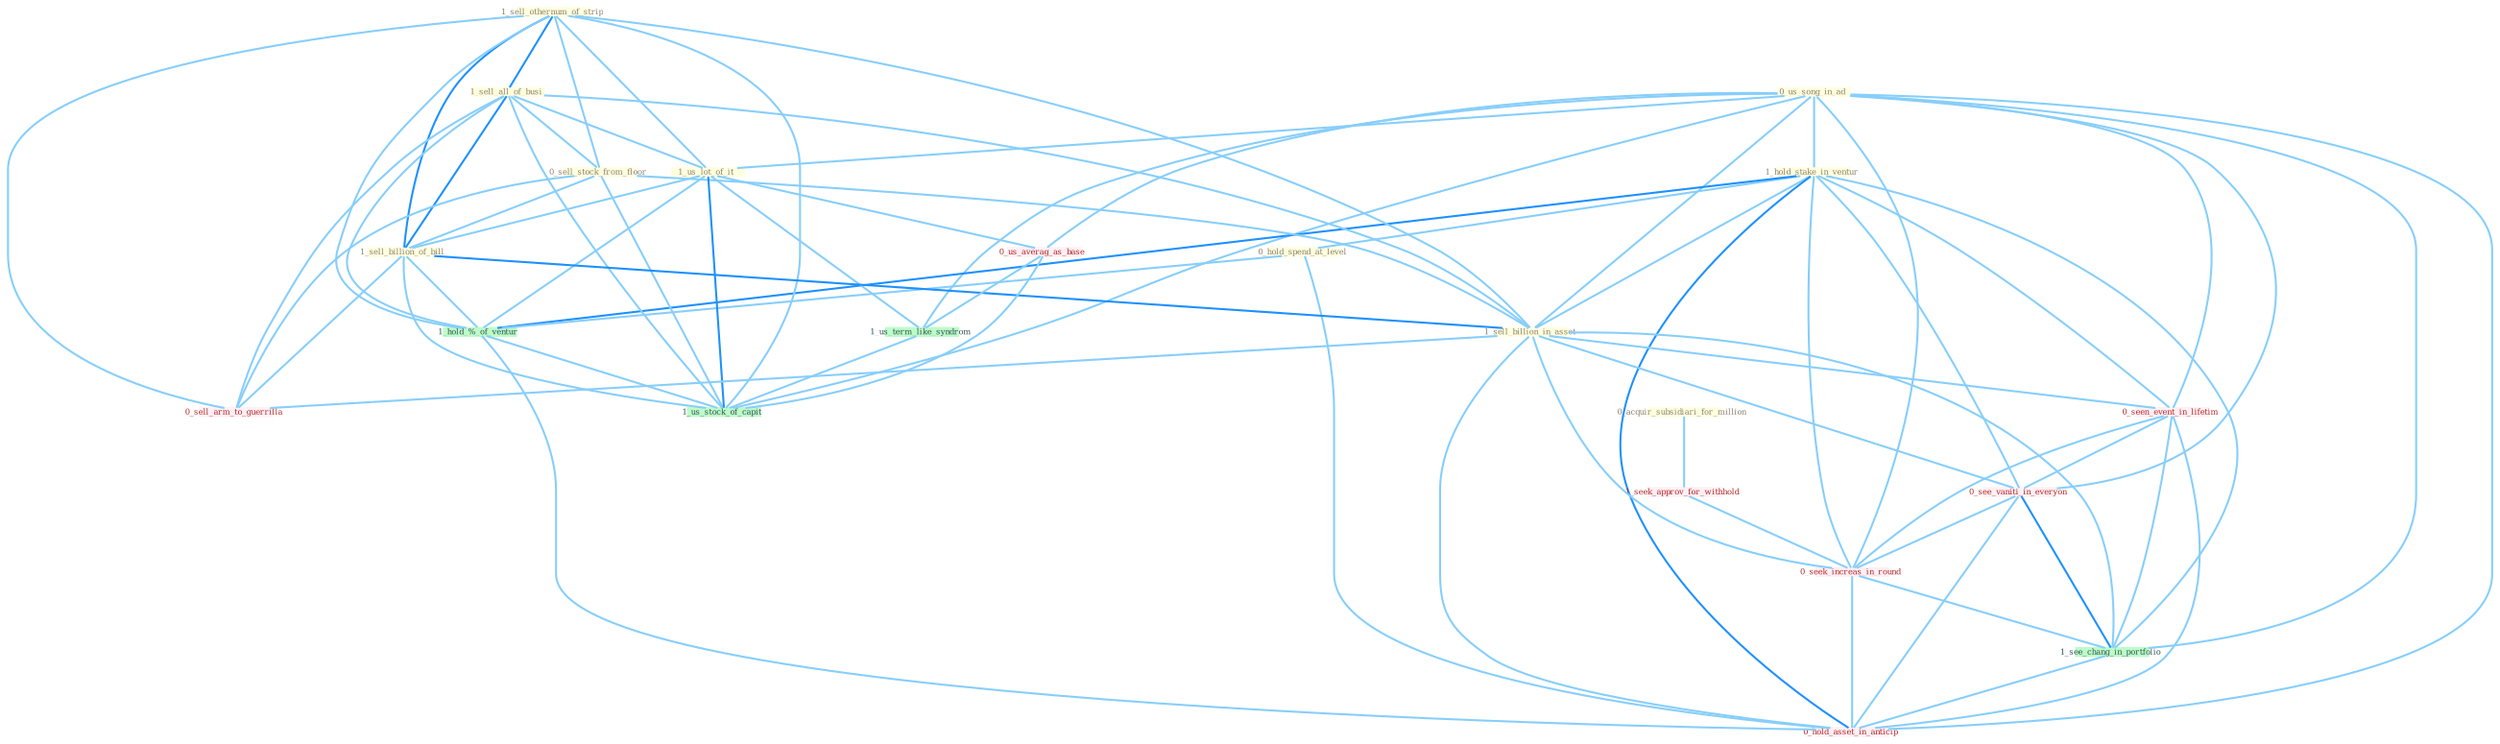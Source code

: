 Graph G{ 
    node
    [shape=polygon,style=filled,width=.5,height=.06,color="#BDFCC9",fixedsize=true,fontsize=4,
    fontcolor="#2f4f4f"];
    {node
    [color="#ffffe0", fontcolor="#8b7d6b"] "0_us_song_in_ad " "1_hold_stake_in_ventur " "1_sell_othernum_of_strip " "1_sell_all_of_busi " "0_hold_spend_at_level " "0_acquir_subsidiari_for_million " "0_sell_stock_from_floor " "1_us_lot_of_it " "1_sell_billion_of_bill " "1_sell_billion_in_asset "}
{node [color="#fff0f5", fontcolor="#b22222"] "0_seen_event_in_lifetim " "0_us_averag_as_base " "1_seek_approv_for_withhold " "0_see_vaniti_in_everyon " "0_sell_arm_to_guerrilla " "0_seek_increas_in_round " "0_hold_asset_in_anticip "}
edge [color="#B0E2FF"];

	"0_us_song_in_ad " -- "1_hold_stake_in_ventur " [w="1", color="#87cefa" ];
	"0_us_song_in_ad " -- "1_us_lot_of_it " [w="1", color="#87cefa" ];
	"0_us_song_in_ad " -- "1_sell_billion_in_asset " [w="1", color="#87cefa" ];
	"0_us_song_in_ad " -- "0_seen_event_in_lifetim " [w="1", color="#87cefa" ];
	"0_us_song_in_ad " -- "0_us_averag_as_base " [w="1", color="#87cefa" ];
	"0_us_song_in_ad " -- "1_us_term_like_syndrom " [w="1", color="#87cefa" ];
	"0_us_song_in_ad " -- "0_see_vaniti_in_everyon " [w="1", color="#87cefa" ];
	"0_us_song_in_ad " -- "0_seek_increas_in_round " [w="1", color="#87cefa" ];
	"0_us_song_in_ad " -- "1_us_stock_of_capit " [w="1", color="#87cefa" ];
	"0_us_song_in_ad " -- "1_see_chang_in_portfolio " [w="1", color="#87cefa" ];
	"0_us_song_in_ad " -- "0_hold_asset_in_anticip " [w="1", color="#87cefa" ];
	"1_hold_stake_in_ventur " -- "0_hold_spend_at_level " [w="1", color="#87cefa" ];
	"1_hold_stake_in_ventur " -- "1_sell_billion_in_asset " [w="1", color="#87cefa" ];
	"1_hold_stake_in_ventur " -- "0_seen_event_in_lifetim " [w="1", color="#87cefa" ];
	"1_hold_stake_in_ventur " -- "1_hold_%_of_ventur " [w="2", color="#1e90ff" , len=0.8];
	"1_hold_stake_in_ventur " -- "0_see_vaniti_in_everyon " [w="1", color="#87cefa" ];
	"1_hold_stake_in_ventur " -- "0_seek_increas_in_round " [w="1", color="#87cefa" ];
	"1_hold_stake_in_ventur " -- "1_see_chang_in_portfolio " [w="1", color="#87cefa" ];
	"1_hold_stake_in_ventur " -- "0_hold_asset_in_anticip " [w="2", color="#1e90ff" , len=0.8];
	"1_sell_othernum_of_strip " -- "1_sell_all_of_busi " [w="2", color="#1e90ff" , len=0.8];
	"1_sell_othernum_of_strip " -- "0_sell_stock_from_floor " [w="1", color="#87cefa" ];
	"1_sell_othernum_of_strip " -- "1_us_lot_of_it " [w="1", color="#87cefa" ];
	"1_sell_othernum_of_strip " -- "1_sell_billion_of_bill " [w="2", color="#1e90ff" , len=0.8];
	"1_sell_othernum_of_strip " -- "1_sell_billion_in_asset " [w="1", color="#87cefa" ];
	"1_sell_othernum_of_strip " -- "1_hold_%_of_ventur " [w="1", color="#87cefa" ];
	"1_sell_othernum_of_strip " -- "0_sell_arm_to_guerrilla " [w="1", color="#87cefa" ];
	"1_sell_othernum_of_strip " -- "1_us_stock_of_capit " [w="1", color="#87cefa" ];
	"1_sell_all_of_busi " -- "0_sell_stock_from_floor " [w="1", color="#87cefa" ];
	"1_sell_all_of_busi " -- "1_us_lot_of_it " [w="1", color="#87cefa" ];
	"1_sell_all_of_busi " -- "1_sell_billion_of_bill " [w="2", color="#1e90ff" , len=0.8];
	"1_sell_all_of_busi " -- "1_sell_billion_in_asset " [w="1", color="#87cefa" ];
	"1_sell_all_of_busi " -- "1_hold_%_of_ventur " [w="1", color="#87cefa" ];
	"1_sell_all_of_busi " -- "0_sell_arm_to_guerrilla " [w="1", color="#87cefa" ];
	"1_sell_all_of_busi " -- "1_us_stock_of_capit " [w="1", color="#87cefa" ];
	"0_hold_spend_at_level " -- "1_hold_%_of_ventur " [w="1", color="#87cefa" ];
	"0_hold_spend_at_level " -- "0_hold_asset_in_anticip " [w="1", color="#87cefa" ];
	"0_acquir_subsidiari_for_million " -- "1_seek_approv_for_withhold " [w="1", color="#87cefa" ];
	"0_sell_stock_from_floor " -- "1_sell_billion_of_bill " [w="1", color="#87cefa" ];
	"0_sell_stock_from_floor " -- "1_sell_billion_in_asset " [w="1", color="#87cefa" ];
	"0_sell_stock_from_floor " -- "0_sell_arm_to_guerrilla " [w="1", color="#87cefa" ];
	"0_sell_stock_from_floor " -- "1_us_stock_of_capit " [w="1", color="#87cefa" ];
	"1_us_lot_of_it " -- "1_sell_billion_of_bill " [w="1", color="#87cefa" ];
	"1_us_lot_of_it " -- "0_us_averag_as_base " [w="1", color="#87cefa" ];
	"1_us_lot_of_it " -- "1_us_term_like_syndrom " [w="1", color="#87cefa" ];
	"1_us_lot_of_it " -- "1_hold_%_of_ventur " [w="1", color="#87cefa" ];
	"1_us_lot_of_it " -- "1_us_stock_of_capit " [w="2", color="#1e90ff" , len=0.8];
	"1_sell_billion_of_bill " -- "1_sell_billion_in_asset " [w="2", color="#1e90ff" , len=0.8];
	"1_sell_billion_of_bill " -- "1_hold_%_of_ventur " [w="1", color="#87cefa" ];
	"1_sell_billion_of_bill " -- "0_sell_arm_to_guerrilla " [w="1", color="#87cefa" ];
	"1_sell_billion_of_bill " -- "1_us_stock_of_capit " [w="1", color="#87cefa" ];
	"1_sell_billion_in_asset " -- "0_seen_event_in_lifetim " [w="1", color="#87cefa" ];
	"1_sell_billion_in_asset " -- "0_see_vaniti_in_everyon " [w="1", color="#87cefa" ];
	"1_sell_billion_in_asset " -- "0_sell_arm_to_guerrilla " [w="1", color="#87cefa" ];
	"1_sell_billion_in_asset " -- "0_seek_increas_in_round " [w="1", color="#87cefa" ];
	"1_sell_billion_in_asset " -- "1_see_chang_in_portfolio " [w="1", color="#87cefa" ];
	"1_sell_billion_in_asset " -- "0_hold_asset_in_anticip " [w="1", color="#87cefa" ];
	"0_seen_event_in_lifetim " -- "0_see_vaniti_in_everyon " [w="1", color="#87cefa" ];
	"0_seen_event_in_lifetim " -- "0_seek_increas_in_round " [w="1", color="#87cefa" ];
	"0_seen_event_in_lifetim " -- "1_see_chang_in_portfolio " [w="1", color="#87cefa" ];
	"0_seen_event_in_lifetim " -- "0_hold_asset_in_anticip " [w="1", color="#87cefa" ];
	"0_us_averag_as_base " -- "1_us_term_like_syndrom " [w="1", color="#87cefa" ];
	"0_us_averag_as_base " -- "1_us_stock_of_capit " [w="1", color="#87cefa" ];
	"1_us_term_like_syndrom " -- "1_us_stock_of_capit " [w="1", color="#87cefa" ];
	"1_seek_approv_for_withhold " -- "0_seek_increas_in_round " [w="1", color="#87cefa" ];
	"1_hold_%_of_ventur " -- "1_us_stock_of_capit " [w="1", color="#87cefa" ];
	"1_hold_%_of_ventur " -- "0_hold_asset_in_anticip " [w="1", color="#87cefa" ];
	"0_see_vaniti_in_everyon " -- "0_seek_increas_in_round " [w="1", color="#87cefa" ];
	"0_see_vaniti_in_everyon " -- "1_see_chang_in_portfolio " [w="2", color="#1e90ff" , len=0.8];
	"0_see_vaniti_in_everyon " -- "0_hold_asset_in_anticip " [w="1", color="#87cefa" ];
	"0_seek_increas_in_round " -- "1_see_chang_in_portfolio " [w="1", color="#87cefa" ];
	"0_seek_increas_in_round " -- "0_hold_asset_in_anticip " [w="1", color="#87cefa" ];
	"1_see_chang_in_portfolio " -- "0_hold_asset_in_anticip " [w="1", color="#87cefa" ];
}